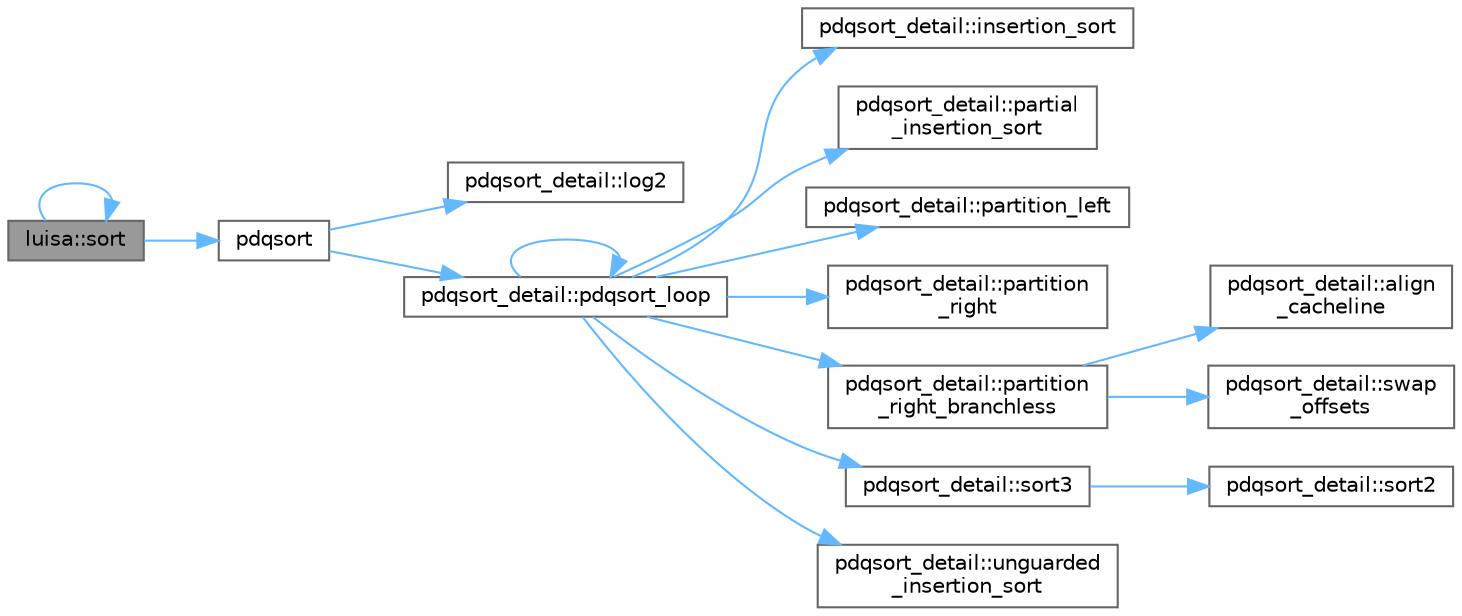 digraph "luisa::sort"
{
 // LATEX_PDF_SIZE
  bgcolor="transparent";
  edge [fontname=Helvetica,fontsize=10,labelfontname=Helvetica,labelfontsize=10];
  node [fontname=Helvetica,fontsize=10,shape=box,height=0.2,width=0.4];
  rankdir="LR";
  Node1 [id="Node000001",label="luisa::sort",height=0.2,width=0.4,color="gray40", fillcolor="grey60", style="filled", fontcolor="black",tooltip=" "];
  Node1 -> Node2 [id="edge1_Node000001_Node000002",color="steelblue1",style="solid",tooltip=" "];
  Node2 [id="Node000002",label="pdqsort",height=0.2,width=0.4,color="grey40", fillcolor="white", style="filled",URL="$pdqsort_8h.html#a9a4675f3c4f61ef1aa7d808c984d5f35",tooltip=" "];
  Node2 -> Node3 [id="edge2_Node000002_Node000003",color="steelblue1",style="solid",tooltip=" "];
  Node3 [id="Node000003",label="pdqsort_detail::log2",height=0.2,width=0.4,color="grey40", fillcolor="white", style="filled",URL="$namespacepdqsort__detail.html#a92efcfdf1e8d68b3874edff8b80076ed",tooltip=" "];
  Node2 -> Node4 [id="edge3_Node000002_Node000004",color="steelblue1",style="solid",tooltip=" "];
  Node4 [id="Node000004",label="pdqsort_detail::pdqsort_loop",height=0.2,width=0.4,color="grey40", fillcolor="white", style="filled",URL="$namespacepdqsort__detail.html#a2c5ecdf1abb3b6e3fc02cd157512ac11",tooltip=" "];
  Node4 -> Node5 [id="edge4_Node000004_Node000005",color="steelblue1",style="solid",tooltip=" "];
  Node5 [id="Node000005",label="pdqsort_detail::insertion_sort",height=0.2,width=0.4,color="grey40", fillcolor="white", style="filled",URL="$namespacepdqsort__detail.html#adc095280baf9194391b8fd781bf22c05",tooltip=" "];
  Node4 -> Node6 [id="edge5_Node000004_Node000006",color="steelblue1",style="solid",tooltip=" "];
  Node6 [id="Node000006",label="pdqsort_detail::partial\l_insertion_sort",height=0.2,width=0.4,color="grey40", fillcolor="white", style="filled",URL="$namespacepdqsort__detail.html#a01d434ba2a54a3abc238517e4cb7519a",tooltip=" "];
  Node4 -> Node7 [id="edge6_Node000004_Node000007",color="steelblue1",style="solid",tooltip=" "];
  Node7 [id="Node000007",label="pdqsort_detail::partition_left",height=0.2,width=0.4,color="grey40", fillcolor="white", style="filled",URL="$namespacepdqsort__detail.html#af7961c01faadc35189ac84f9b03e837f",tooltip=" "];
  Node4 -> Node8 [id="edge7_Node000004_Node000008",color="steelblue1",style="solid",tooltip=" "];
  Node8 [id="Node000008",label="pdqsort_detail::partition\l_right",height=0.2,width=0.4,color="grey40", fillcolor="white", style="filled",URL="$namespacepdqsort__detail.html#a0a55eeeaaea5faef67766c6b65ccfd2e",tooltip=" "];
  Node4 -> Node9 [id="edge8_Node000004_Node000009",color="steelblue1",style="solid",tooltip=" "];
  Node9 [id="Node000009",label="pdqsort_detail::partition\l_right_branchless",height=0.2,width=0.4,color="grey40", fillcolor="white", style="filled",URL="$namespacepdqsort__detail.html#ae07c959114ecfa16ecafac5996f3ff26",tooltip=" "];
  Node9 -> Node10 [id="edge9_Node000009_Node000010",color="steelblue1",style="solid",tooltip=" "];
  Node10 [id="Node000010",label="pdqsort_detail::align\l_cacheline",height=0.2,width=0.4,color="grey40", fillcolor="white", style="filled",URL="$namespacepdqsort__detail.html#a9c14c46c400c3d91db14fb6500d576a0",tooltip=" "];
  Node9 -> Node11 [id="edge10_Node000009_Node000011",color="steelblue1",style="solid",tooltip=" "];
  Node11 [id="Node000011",label="pdqsort_detail::swap\l_offsets",height=0.2,width=0.4,color="grey40", fillcolor="white", style="filled",URL="$namespacepdqsort__detail.html#a9fb8c4c6e7cae1781d127e70e47a8016",tooltip=" "];
  Node4 -> Node4 [id="edge11_Node000004_Node000004",color="steelblue1",style="solid",tooltip=" "];
  Node4 -> Node12 [id="edge12_Node000004_Node000012",color="steelblue1",style="solid",tooltip=" "];
  Node12 [id="Node000012",label="pdqsort_detail::sort3",height=0.2,width=0.4,color="grey40", fillcolor="white", style="filled",URL="$namespacepdqsort__detail.html#ae1afda154c9e98c0f24589f4aa5f703f",tooltip=" "];
  Node12 -> Node13 [id="edge13_Node000012_Node000013",color="steelblue1",style="solid",tooltip=" "];
  Node13 [id="Node000013",label="pdqsort_detail::sort2",height=0.2,width=0.4,color="grey40", fillcolor="white", style="filled",URL="$namespacepdqsort__detail.html#a3daafaa0f44a7507d138749b7311dcaa",tooltip=" "];
  Node4 -> Node14 [id="edge14_Node000004_Node000014",color="steelblue1",style="solid",tooltip=" "];
  Node14 [id="Node000014",label="pdqsort_detail::unguarded\l_insertion_sort",height=0.2,width=0.4,color="grey40", fillcolor="white", style="filled",URL="$namespacepdqsort__detail.html#a3f1c34cdc137010052833aa50f03950d",tooltip=" "];
  Node1 -> Node1 [id="edge15_Node000001_Node000001",color="steelblue1",style="solid",tooltip=" "];
}
